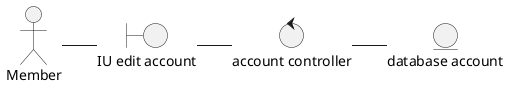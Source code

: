 @startuml uc5-Edit_Account-Analysis
:Member: as actor
boundary "IU edit account" as interface
control "account controller" as controller
entity "database account" as database

'connections
actor -r-- interface
interface -r-- controller
controller -r-- database
@enduml